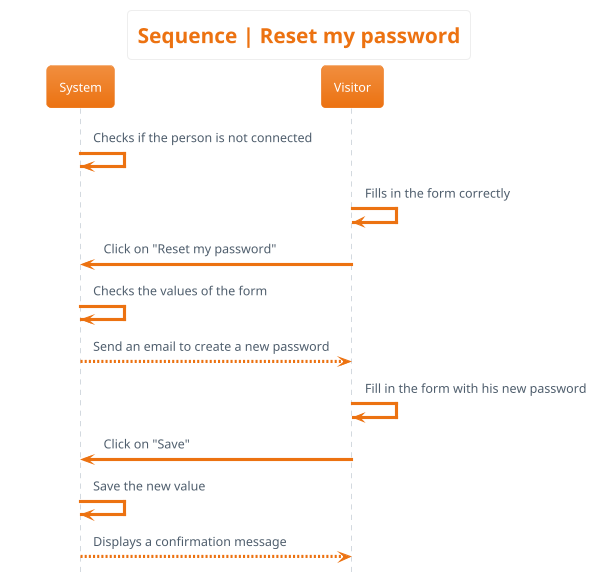 @startuml sequence__reset_password
hide footbox
skinparam actorStyle awesome
!theme aws-orange
skinparam backgroundcolor White

'Titre'
title Sequence | Reset my password

'Déroulement'
System -> System : Checks if the person is not connected
Visitor -> Visitor : Fills in the form correctly
Visitor -> System : Click on "Reset my password"
System -> System : Checks the values of the form
System --> Visitor : Send an email to create a new password
Visitor -> Visitor : Fill in the form with his new password
Visitor -> System : Click on "Save"
System -> System : Save the new value
System --> Visitor : Displays a confirmation message
@enduml
